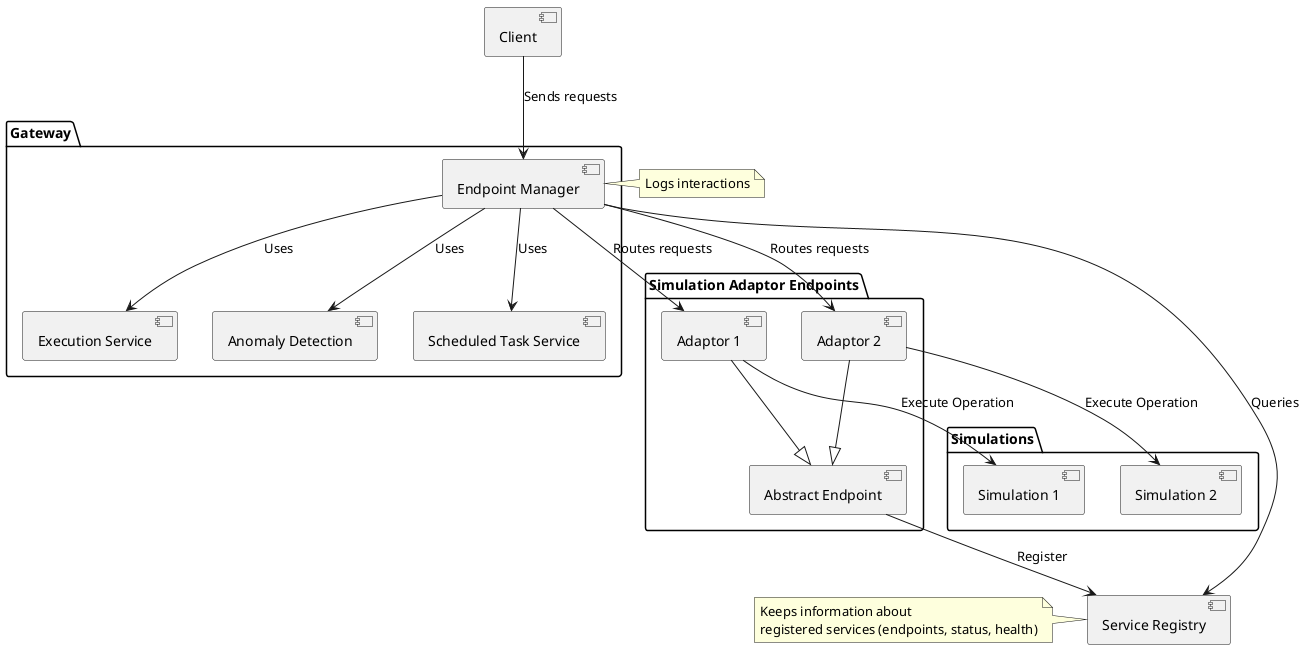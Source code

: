 @startuml

[Service Registry]

package "Simulation Adaptor Endpoints" {
  [Adaptor 1] --|> [Abstract Endpoint]
  [Adaptor 2] --|> [Abstract Endpoint]
}

package "Gateway" {
[Endpoint Manager]
[Execution Service]
[Anomaly Detection]
[Scheduled Task Service]
}

package "Simulations" {
[Simulation 1]
[Simulation 2]
}

[Endpoint Manager] --> [Service Registry] : Queries
[Endpoint Manager] --> [Adaptor 1] : Routes requests
[Endpoint Manager] --> [Adaptor 2] : Routes requests
[Abstract Endpoint] --> [Service Registry] : Register
[Adaptor 1] --> [Simulation 1] : Execute Operation
[Adaptor 2] --> [Simulation 2] : Execute Operation
[Endpoint Manager] --> [Execution Service] : Uses
[Endpoint Manager] --> [Scheduled Task Service] : Uses
[Endpoint Manager] --> [Anomaly Detection] : Uses

note right of [Endpoint Manager]
  Logs interactions
end note

note left of [Service Registry]
  Keeps information about 
  registered services (endpoints, status, health)
end note

[Client] --> [Endpoint Manager] : Sends requests

@enduml
